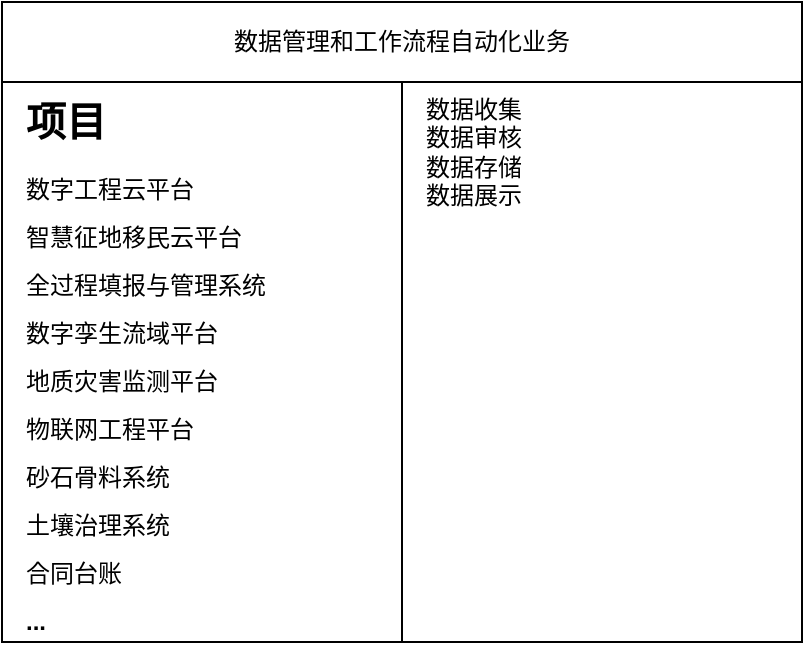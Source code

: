 <mxfile version="24.4.4" type="github">
  <diagram name="第 1 页" id="hqmDNaqgpVp4OsvsETol">
    <mxGraphModel dx="989" dy="538" grid="1" gridSize="10" guides="1" tooltips="1" connect="1" arrows="1" fold="1" page="1" pageScale="1" pageWidth="827" pageHeight="1169" math="0" shadow="0">
      <root>
        <mxCell id="0" />
        <mxCell id="1" parent="0" />
        <mxCell id="Q9zDN7n71QJGZJ4GGURO-6" value="" style="rounded=0;whiteSpace=wrap;html=1;" vertex="1" parent="1">
          <mxGeometry x="80" y="100" width="400" height="320" as="geometry" />
        </mxCell>
        <mxCell id="Q9zDN7n71QJGZJ4GGURO-7" value="数据管理和工作流程自动化业务" style="rounded=0;whiteSpace=wrap;html=1;" vertex="1" parent="1">
          <mxGeometry x="80" y="100" width="400" height="40" as="geometry" />
        </mxCell>
        <mxCell id="Q9zDN7n71QJGZJ4GGURO-10" value="" style="rounded=0;whiteSpace=wrap;html=1;" vertex="1" parent="1">
          <mxGeometry x="80" y="140" width="200" height="280" as="geometry" />
        </mxCell>
        <mxCell id="Q9zDN7n71QJGZJ4GGURO-11" value="" style="rounded=0;whiteSpace=wrap;html=1;" vertex="1" parent="1">
          <mxGeometry x="280" y="140" width="200" height="280" as="geometry" />
        </mxCell>
        <mxCell id="Q9zDN7n71QJGZJ4GGURO-12" value="&lt;h1 style=&quot;margin-top: 0px; line-height: 100%;&quot;&gt;&lt;font style=&quot;font-size: 20px;&quot;&gt;项目&lt;/font&gt;&lt;/h1&gt;&lt;p style=&quot;line-height: 100%;&quot;&gt;数字工程云平台&lt;/p&gt;&lt;p style=&quot;line-height: 100%;&quot;&gt;智慧征地移民云平台&lt;/p&gt;&lt;p style=&quot;line-height: 100%;&quot;&gt;全过程填报与管理系统&lt;/p&gt;&lt;p style=&quot;line-height: 100%;&quot;&gt;数字孪生流域平台&lt;/p&gt;&lt;p style=&quot;line-height: 100%;&quot;&gt;地质灾害监测平台&lt;/p&gt;&lt;p style=&quot;line-height: 100%;&quot;&gt;物联网工程平台&lt;/p&gt;&lt;p style=&quot;line-height: 100%;&quot;&gt;&lt;span style=&quot;background-color: initial;&quot;&gt;砂石骨料系统&lt;/span&gt;&lt;br&gt;&lt;/p&gt;&lt;p style=&quot;line-height: 100%;&quot;&gt;土壤治理系统&lt;/p&gt;&lt;p style=&quot;line-height: 100%;&quot;&gt;合同台账&lt;/p&gt;&lt;p style=&quot;line-height: 100%;&quot;&gt;&lt;b&gt;...&lt;/b&gt;&lt;/p&gt;" style="text;html=1;whiteSpace=wrap;overflow=hidden;rounded=0;" vertex="1" parent="1">
          <mxGeometry x="90" y="140" width="180" height="280" as="geometry" />
        </mxCell>
        <mxCell id="Q9zDN7n71QJGZJ4GGURO-13" value="数据收集&lt;div&gt;数据审核&lt;br&gt;&lt;div&gt;数据存储&lt;/div&gt;&lt;div&gt;数据展示&lt;/div&gt;&lt;/div&gt;" style="text;html=1;whiteSpace=wrap;overflow=hidden;rounded=0;" vertex="1" parent="1">
          <mxGeometry x="290" y="140" width="180" height="280" as="geometry" />
        </mxCell>
      </root>
    </mxGraphModel>
  </diagram>
</mxfile>
